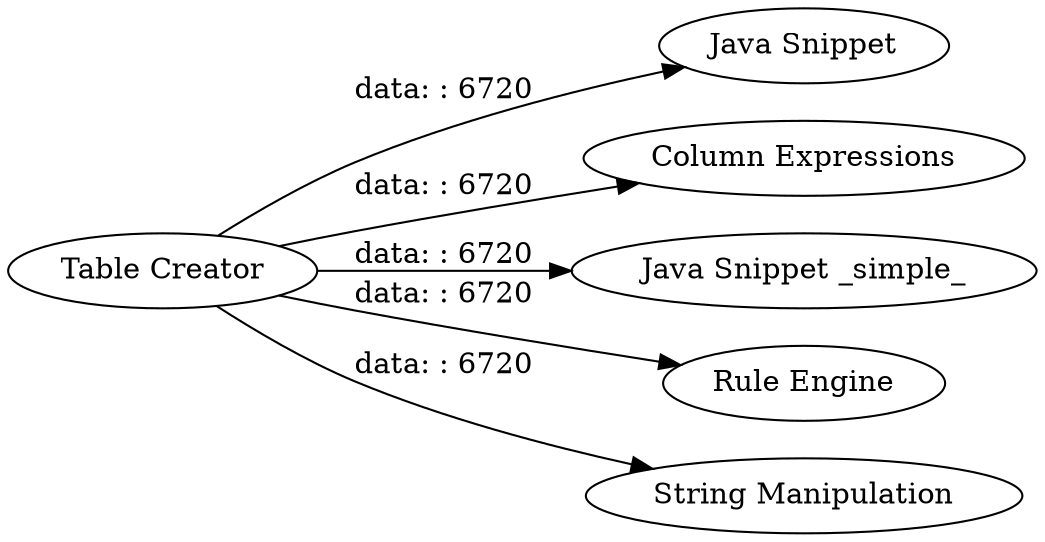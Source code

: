 digraph {
	"-6004710865195861055_9" [label="Java Snippet"]
	"-6004710865195861055_1" [label="Table Creator"]
	"-6004710865195861055_6" [label="Column Expressions"]
	"-6004710865195861055_8" [label="Java Snippet _simple_"]
	"-6004710865195861055_2" [label="Rule Engine"]
	"-6004710865195861055_7" [label="String Manipulation"]
	"-6004710865195861055_1" -> "-6004710865195861055_8" [label="data: : 6720"]
	"-6004710865195861055_1" -> "-6004710865195861055_6" [label="data: : 6720"]
	"-6004710865195861055_1" -> "-6004710865195861055_7" [label="data: : 6720"]
	"-6004710865195861055_1" -> "-6004710865195861055_2" [label="data: : 6720"]
	"-6004710865195861055_1" -> "-6004710865195861055_9" [label="data: : 6720"]
	rankdir=LR
}
